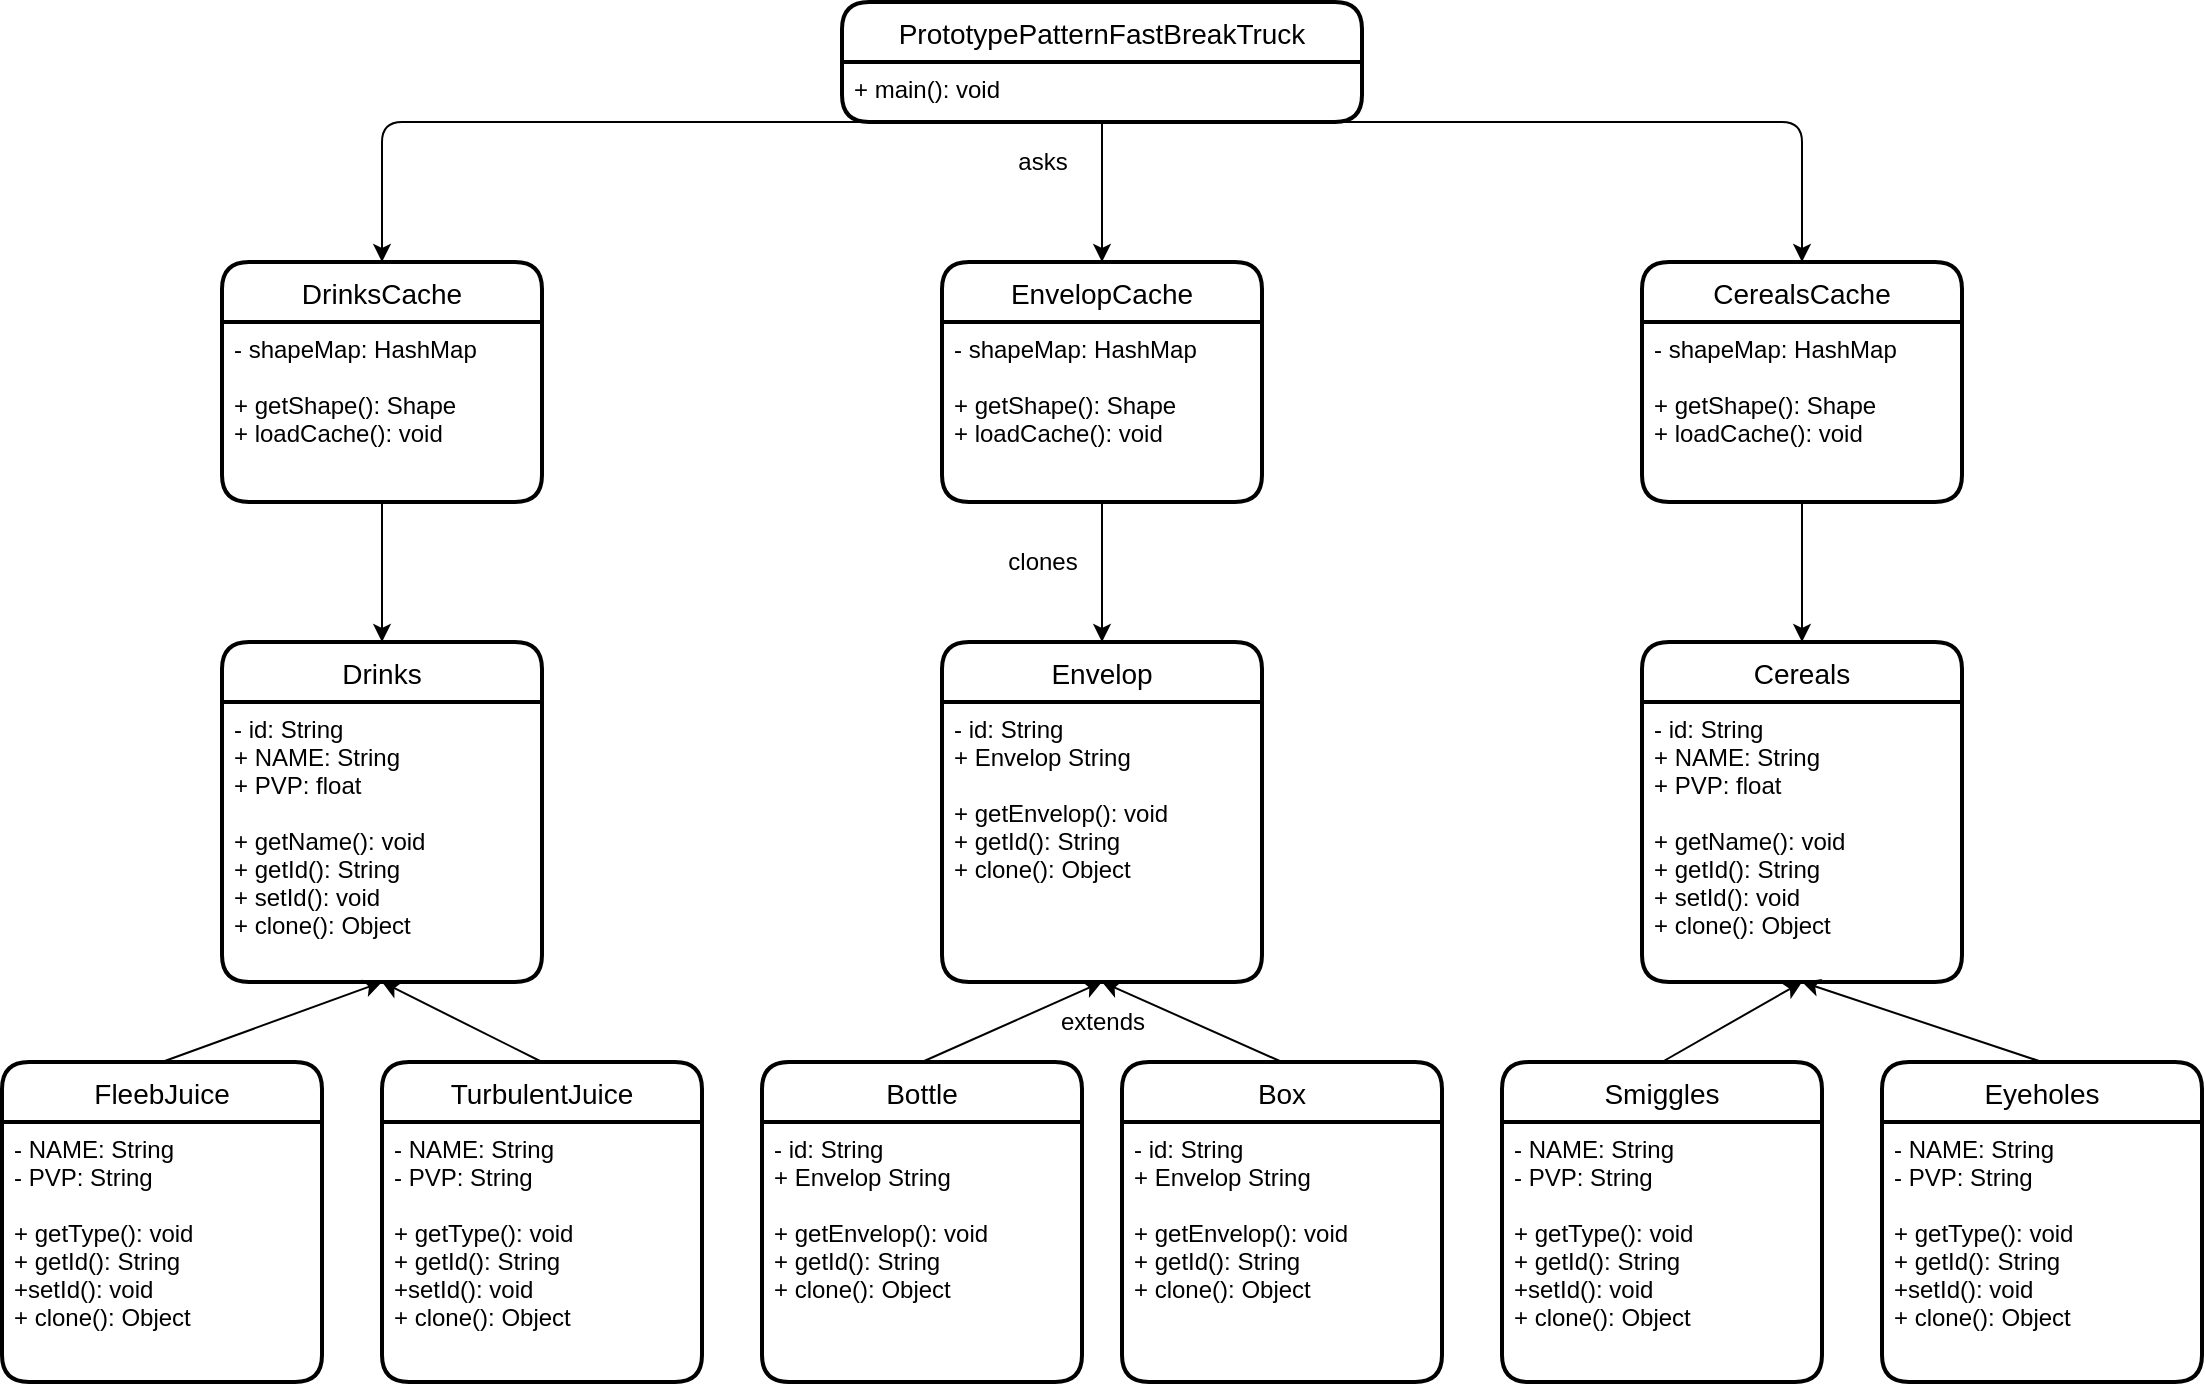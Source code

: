<mxfile version="14.6.9" type="device"><diagram id="s44Nr9fQpJmpX0wtcnT6" name="Page-1"><mxGraphModel dx="2523" dy="693" grid="1" gridSize="10" guides="1" tooltips="1" connect="1" arrows="1" fold="1" page="1" pageScale="1" pageWidth="827" pageHeight="1169" math="0" shadow="0"><root><mxCell id="0"/><mxCell id="1" parent="0"/><mxCell id="1PRWMchpOsbEpT42Jei2-1" value="TurbulentJuice" style="swimlane;childLayout=stackLayout;horizontal=1;startSize=30;horizontalStack=0;rounded=1;fontSize=14;fontStyle=0;strokeWidth=2;resizeParent=0;resizeLast=1;shadow=0;dashed=0;align=center;" vertex="1" parent="1"><mxGeometry x="-110" y="530" width="160" height="160" as="geometry"/></mxCell><mxCell id="1PRWMchpOsbEpT42Jei2-2" value="- NAME: String&#10;- PVP: String&#10;&#10;+ getType(): void&#10;+ getId(): String&#10;+setId(): void&#10;+ clone(): Object" style="align=left;strokeColor=none;fillColor=none;spacingLeft=4;fontSize=12;verticalAlign=top;resizable=0;rotatable=0;part=1;" vertex="1" parent="1PRWMchpOsbEpT42Jei2-1"><mxGeometry y="30" width="160" height="130" as="geometry"/></mxCell><mxCell id="1PRWMchpOsbEpT42Jei2-3" value="FleebJuice" style="swimlane;childLayout=stackLayout;horizontal=1;startSize=30;horizontalStack=0;rounded=1;fontSize=14;fontStyle=0;strokeWidth=2;resizeParent=0;resizeLast=1;shadow=0;dashed=0;align=center;" vertex="1" parent="1"><mxGeometry x="-300" y="530" width="160" height="160" as="geometry"/></mxCell><mxCell id="1PRWMchpOsbEpT42Jei2-4" value="- NAME: String&#10;- PVP: String&#10;&#10;+ getType(): void&#10;+ getId(): String&#10;+setId(): void&#10;+ clone(): Object" style="align=left;strokeColor=none;fillColor=none;spacingLeft=4;fontSize=12;verticalAlign=top;resizable=0;rotatable=0;part=1;" vertex="1" parent="1PRWMchpOsbEpT42Jei2-3"><mxGeometry y="30" width="160" height="130" as="geometry"/></mxCell><mxCell id="1PRWMchpOsbEpT42Jei2-5" value="Bottle" style="swimlane;childLayout=stackLayout;horizontal=1;startSize=30;horizontalStack=0;rounded=1;fontSize=14;fontStyle=0;strokeWidth=2;resizeParent=0;resizeLast=1;shadow=0;dashed=0;align=center;" vertex="1" parent="1"><mxGeometry x="80" y="530" width="160" height="160" as="geometry"/></mxCell><mxCell id="1PRWMchpOsbEpT42Jei2-6" value="- id: String&#10;+ Envelop String&#10;&#10;+ getEnvelop(): void&#10;+ getId(): String&#10;+ clone(): Object&#10;" style="align=left;strokeColor=none;fillColor=none;spacingLeft=4;fontSize=12;verticalAlign=top;resizable=0;rotatable=0;part=1;" vertex="1" parent="1PRWMchpOsbEpT42Jei2-5"><mxGeometry y="30" width="160" height="130" as="geometry"/></mxCell><mxCell id="1PRWMchpOsbEpT42Jei2-7" value="Box" style="swimlane;childLayout=stackLayout;horizontal=1;startSize=30;horizontalStack=0;rounded=1;fontSize=14;fontStyle=0;strokeWidth=2;resizeParent=0;resizeLast=1;shadow=0;dashed=0;align=center;" vertex="1" parent="1"><mxGeometry x="260" y="530" width="160" height="160" as="geometry"/></mxCell><mxCell id="1PRWMchpOsbEpT42Jei2-8" value="- id: String&#10;+ Envelop String&#10;&#10;+ getEnvelop(): void&#10;+ getId(): String&#10;+ clone(): Object&#10;" style="align=left;strokeColor=none;fillColor=none;spacingLeft=4;fontSize=12;verticalAlign=top;resizable=0;rotatable=0;part=1;" vertex="1" parent="1PRWMchpOsbEpT42Jei2-7"><mxGeometry y="30" width="160" height="130" as="geometry"/></mxCell><mxCell id="1PRWMchpOsbEpT42Jei2-9" value="Smiggles" style="swimlane;childLayout=stackLayout;horizontal=1;startSize=30;horizontalStack=0;rounded=1;fontSize=14;fontStyle=0;strokeWidth=2;resizeParent=0;resizeLast=1;shadow=0;dashed=0;align=center;" vertex="1" parent="1"><mxGeometry x="450" y="530" width="160" height="160" as="geometry"/></mxCell><mxCell id="1PRWMchpOsbEpT42Jei2-10" value="- NAME: String&#10;- PVP: String&#10;&#10;+ getType(): void&#10;+ getId(): String&#10;+setId(): void&#10;+ clone(): Object" style="align=left;strokeColor=none;fillColor=none;spacingLeft=4;fontSize=12;verticalAlign=top;resizable=0;rotatable=0;part=1;" vertex="1" parent="1PRWMchpOsbEpT42Jei2-9"><mxGeometry y="30" width="160" height="130" as="geometry"/></mxCell><mxCell id="1PRWMchpOsbEpT42Jei2-11" value="Eyeholes" style="swimlane;childLayout=stackLayout;horizontal=1;startSize=30;horizontalStack=0;rounded=1;fontSize=14;fontStyle=0;strokeWidth=2;resizeParent=0;resizeLast=1;shadow=0;dashed=0;align=center;" vertex="1" parent="1"><mxGeometry x="640" y="530" width="160" height="160" as="geometry"/></mxCell><mxCell id="1PRWMchpOsbEpT42Jei2-12" value="- NAME: String&#10;- PVP: String&#10;&#10;+ getType(): void&#10;+ getId(): String&#10;+setId(): void&#10;+ clone(): Object" style="align=left;strokeColor=none;fillColor=none;spacingLeft=4;fontSize=12;verticalAlign=top;resizable=0;rotatable=0;part=1;" vertex="1" parent="1PRWMchpOsbEpT42Jei2-11"><mxGeometry y="30" width="160" height="130" as="geometry"/></mxCell><mxCell id="1PRWMchpOsbEpT42Jei2-13" value="Drinks" style="swimlane;childLayout=stackLayout;horizontal=1;startSize=30;horizontalStack=0;rounded=1;fontSize=14;fontStyle=0;strokeWidth=2;resizeParent=0;resizeLast=1;shadow=0;dashed=0;align=center;" vertex="1" parent="1"><mxGeometry x="-190" y="320" width="160" height="170" as="geometry"/></mxCell><mxCell id="1PRWMchpOsbEpT42Jei2-14" value="- id: String&#10;+ NAME: String&#10;+ PVP: float&#10;&#10;+ getName(): void&#10;+ getId(): String&#10;+ setId(): void&#10;+ clone(): Object&#10;" style="align=left;strokeColor=none;fillColor=none;spacingLeft=4;fontSize=12;verticalAlign=top;resizable=0;rotatable=0;part=1;" vertex="1" parent="1PRWMchpOsbEpT42Jei2-13"><mxGeometry y="30" width="160" height="140" as="geometry"/></mxCell><mxCell id="1PRWMchpOsbEpT42Jei2-15" value="Envelop" style="swimlane;childLayout=stackLayout;horizontal=1;startSize=30;horizontalStack=0;rounded=1;fontSize=14;fontStyle=0;strokeWidth=2;resizeParent=0;resizeLast=1;shadow=0;dashed=0;align=center;" vertex="1" parent="1"><mxGeometry x="170" y="320" width="160" height="170" as="geometry"/></mxCell><mxCell id="1PRWMchpOsbEpT42Jei2-16" value="- id: String&#10;+ Envelop String&#10;&#10;+ getEnvelop(): void&#10;+ getId(): String&#10;+ clone(): Object&#10;" style="align=left;strokeColor=none;fillColor=none;spacingLeft=4;fontSize=12;verticalAlign=top;resizable=0;rotatable=0;part=1;" vertex="1" parent="1PRWMchpOsbEpT42Jei2-15"><mxGeometry y="30" width="160" height="140" as="geometry"/></mxCell><mxCell id="1PRWMchpOsbEpT42Jei2-17" value="Cereals" style="swimlane;childLayout=stackLayout;horizontal=1;startSize=30;horizontalStack=0;rounded=1;fontSize=14;fontStyle=0;strokeWidth=2;resizeParent=0;resizeLast=1;shadow=0;dashed=0;align=center;" vertex="1" parent="1"><mxGeometry x="520" y="320" width="160" height="170" as="geometry"/></mxCell><mxCell id="1PRWMchpOsbEpT42Jei2-18" value="- id: String&#10;+ NAME: String&#10;+ PVP: float&#10;&#10;+ getName(): void&#10;+ getId(): String&#10;+ setId(): void&#10;+ clone(): Object&#10;" style="align=left;strokeColor=none;fillColor=none;spacingLeft=4;fontSize=12;verticalAlign=top;resizable=0;rotatable=0;part=1;" vertex="1" parent="1PRWMchpOsbEpT42Jei2-17"><mxGeometry y="30" width="160" height="140" as="geometry"/></mxCell><mxCell id="1PRWMchpOsbEpT42Jei2-19" value="DrinksCache" style="swimlane;childLayout=stackLayout;horizontal=1;startSize=30;horizontalStack=0;rounded=1;fontSize=14;fontStyle=0;strokeWidth=2;resizeParent=0;resizeLast=1;shadow=0;dashed=0;align=center;" vertex="1" parent="1"><mxGeometry x="-190" y="130" width="160" height="120" as="geometry"/></mxCell><mxCell id="1PRWMchpOsbEpT42Jei2-20" value="- shapeMap: HashMap&#10;&#10;+ getShape(): Shape&#10;+ loadCache(): void" style="align=left;strokeColor=none;fillColor=none;spacingLeft=4;fontSize=12;verticalAlign=top;resizable=0;rotatable=0;part=1;" vertex="1" parent="1PRWMchpOsbEpT42Jei2-19"><mxGeometry y="30" width="160" height="90" as="geometry"/></mxCell><mxCell id="1PRWMchpOsbEpT42Jei2-21" value="EnvelopCache" style="swimlane;childLayout=stackLayout;horizontal=1;startSize=30;horizontalStack=0;rounded=1;fontSize=14;fontStyle=0;strokeWidth=2;resizeParent=0;resizeLast=1;shadow=0;dashed=0;align=center;" vertex="1" parent="1"><mxGeometry x="170" y="130" width="160" height="120" as="geometry"/></mxCell><mxCell id="1PRWMchpOsbEpT42Jei2-22" value="- shapeMap: HashMap&#10;&#10;+ getShape(): Shape&#10;+ loadCache(): void" style="align=left;strokeColor=none;fillColor=none;spacingLeft=4;fontSize=12;verticalAlign=top;resizable=0;rotatable=0;part=1;" vertex="1" parent="1PRWMchpOsbEpT42Jei2-21"><mxGeometry y="30" width="160" height="90" as="geometry"/></mxCell><mxCell id="1PRWMchpOsbEpT42Jei2-23" value="CerealsCache" style="swimlane;childLayout=stackLayout;horizontal=1;startSize=30;horizontalStack=0;rounded=1;fontSize=14;fontStyle=0;strokeWidth=2;resizeParent=0;resizeLast=1;shadow=0;dashed=0;align=center;" vertex="1" parent="1"><mxGeometry x="520" y="130" width="160" height="120" as="geometry"/></mxCell><mxCell id="1PRWMchpOsbEpT42Jei2-24" value="- shapeMap: HashMap&#10;&#10;+ getShape(): Shape&#10;+ loadCache(): void" style="align=left;strokeColor=none;fillColor=none;spacingLeft=4;fontSize=12;verticalAlign=top;resizable=0;rotatable=0;part=1;" vertex="1" parent="1PRWMchpOsbEpT42Jei2-23"><mxGeometry y="30" width="160" height="90" as="geometry"/></mxCell><mxCell id="1PRWMchpOsbEpT42Jei2-25" value="PrototypePatternFastBreakTruck" style="swimlane;childLayout=stackLayout;horizontal=1;startSize=30;horizontalStack=0;rounded=1;fontSize=14;fontStyle=0;strokeWidth=2;resizeParent=0;resizeLast=1;shadow=0;dashed=0;align=center;" vertex="1" parent="1"><mxGeometry x="120" width="260" height="60" as="geometry"/></mxCell><mxCell id="1PRWMchpOsbEpT42Jei2-26" value="+ main(): void" style="align=left;strokeColor=none;fillColor=none;spacingLeft=4;fontSize=12;verticalAlign=top;resizable=0;rotatable=0;part=1;" vertex="1" parent="1PRWMchpOsbEpT42Jei2-25"><mxGeometry y="30" width="260" height="30" as="geometry"/></mxCell><mxCell id="1PRWMchpOsbEpT42Jei2-31" value="" style="endArrow=classic;html=1;exitX=0.5;exitY=1;exitDx=0;exitDy=0;entryX=0.5;entryY=0;entryDx=0;entryDy=0;" edge="1" parent="1" source="1PRWMchpOsbEpT42Jei2-26" target="1PRWMchpOsbEpT42Jei2-21"><mxGeometry width="50" height="50" relative="1" as="geometry"><mxPoint x="380" y="380" as="sourcePoint"/><mxPoint x="430" y="330" as="targetPoint"/></mxGeometry></mxCell><mxCell id="1PRWMchpOsbEpT42Jei2-32" value="" style="endArrow=classic;html=1;exitX=0.5;exitY=1;exitDx=0;exitDy=0;entryX=0.5;entryY=0;entryDx=0;entryDy=0;" edge="1" parent="1" source="1PRWMchpOsbEpT42Jei2-26" target="1PRWMchpOsbEpT42Jei2-19"><mxGeometry width="50" height="50" relative="1" as="geometry"><mxPoint x="260.0" y="70" as="sourcePoint"/><mxPoint x="260.0" y="140" as="targetPoint"/><Array as="points"><mxPoint x="-110" y="60"/></Array></mxGeometry></mxCell><mxCell id="1PRWMchpOsbEpT42Jei2-33" value="" style="endArrow=classic;html=1;exitX=0.5;exitY=1;exitDx=0;exitDy=0;entryX=0.5;entryY=0;entryDx=0;entryDy=0;" edge="1" parent="1" source="1PRWMchpOsbEpT42Jei2-26" target="1PRWMchpOsbEpT42Jei2-23"><mxGeometry width="50" height="50" relative="1" as="geometry"><mxPoint x="270.0" y="80" as="sourcePoint"/><mxPoint x="270.0" y="150" as="targetPoint"/><Array as="points"><mxPoint x="600" y="60"/></Array></mxGeometry></mxCell><mxCell id="1PRWMchpOsbEpT42Jei2-34" value="" style="endArrow=classic;html=1;exitX=0.5;exitY=1;exitDx=0;exitDy=0;entryX=0.5;entryY=0;entryDx=0;entryDy=0;" edge="1" parent="1" source="1PRWMchpOsbEpT42Jei2-22" target="1PRWMchpOsbEpT42Jei2-15"><mxGeometry width="50" height="50" relative="1" as="geometry"><mxPoint x="280.0" y="90" as="sourcePoint"/><mxPoint x="280.0" y="160" as="targetPoint"/></mxGeometry></mxCell><mxCell id="1PRWMchpOsbEpT42Jei2-35" value="" style="endArrow=classic;html=1;exitX=0.5;exitY=1;exitDx=0;exitDy=0;entryX=0.5;entryY=0;entryDx=0;entryDy=0;" edge="1" parent="1" source="1PRWMchpOsbEpT42Jei2-20" target="1PRWMchpOsbEpT42Jei2-13"><mxGeometry width="50" height="50" relative="1" as="geometry"><mxPoint x="290.0" y="100" as="sourcePoint"/><mxPoint x="290.0" y="170" as="targetPoint"/></mxGeometry></mxCell><mxCell id="1PRWMchpOsbEpT42Jei2-36" value="" style="endArrow=classic;html=1;exitX=0.5;exitY=1;exitDx=0;exitDy=0;entryX=0.5;entryY=0;entryDx=0;entryDy=0;" edge="1" parent="1" source="1PRWMchpOsbEpT42Jei2-24" target="1PRWMchpOsbEpT42Jei2-17"><mxGeometry width="50" height="50" relative="1" as="geometry"><mxPoint x="300.0" y="110" as="sourcePoint"/><mxPoint x="300.0" y="180" as="targetPoint"/></mxGeometry></mxCell><mxCell id="1PRWMchpOsbEpT42Jei2-37" value="" style="endArrow=classic;html=1;exitX=0.5;exitY=0;exitDx=0;exitDy=0;entryX=0.5;entryY=1;entryDx=0;entryDy=0;" edge="1" parent="1" source="1PRWMchpOsbEpT42Jei2-11" target="1PRWMchpOsbEpT42Jei2-18"><mxGeometry width="50" height="50" relative="1" as="geometry"><mxPoint x="310.0" y="120" as="sourcePoint"/><mxPoint x="710" y="450" as="targetPoint"/></mxGeometry></mxCell><mxCell id="1PRWMchpOsbEpT42Jei2-38" value="" style="endArrow=classic;html=1;entryX=0.5;entryY=1;entryDx=0;entryDy=0;exitX=0.5;exitY=0;exitDx=0;exitDy=0;" edge="1" parent="1" source="1PRWMchpOsbEpT42Jei2-9" target="1PRWMchpOsbEpT42Jei2-18"><mxGeometry width="50" height="50" relative="1" as="geometry"><mxPoint x="440" y="460" as="sourcePoint"/><mxPoint x="320.0" y="200" as="targetPoint"/></mxGeometry></mxCell><mxCell id="1PRWMchpOsbEpT42Jei2-39" value="" style="endArrow=classic;html=1;exitX=0.5;exitY=0;exitDx=0;exitDy=0;entryX=0.5;entryY=1;entryDx=0;entryDy=0;" edge="1" parent="1" source="1PRWMchpOsbEpT42Jei2-7" target="1PRWMchpOsbEpT42Jei2-16"><mxGeometry width="50" height="50" relative="1" as="geometry"><mxPoint x="610.0" y="500" as="sourcePoint"/><mxPoint x="380" y="420" as="targetPoint"/></mxGeometry></mxCell><mxCell id="1PRWMchpOsbEpT42Jei2-41" value="" style="endArrow=classic;html=1;exitX=0.5;exitY=0;exitDx=0;exitDy=0;entryX=0.5;entryY=1;entryDx=0;entryDy=0;" edge="1" parent="1" source="1PRWMchpOsbEpT42Jei2-5" target="1PRWMchpOsbEpT42Jei2-16"><mxGeometry width="50" height="50" relative="1" as="geometry"><mxPoint x="620.0" y="510" as="sourcePoint"/><mxPoint x="130" y="440" as="targetPoint"/></mxGeometry></mxCell><mxCell id="1PRWMchpOsbEpT42Jei2-42" value="" style="endArrow=classic;html=1;exitX=0.5;exitY=0;exitDx=0;exitDy=0;entryX=0.5;entryY=1;entryDx=0;entryDy=0;" edge="1" parent="1" source="1PRWMchpOsbEpT42Jei2-1" target="1PRWMchpOsbEpT42Jei2-14"><mxGeometry width="50" height="50" relative="1" as="geometry"><mxPoint x="630.0" y="520" as="sourcePoint"/><mxPoint x="30" y="470" as="targetPoint"/></mxGeometry></mxCell><mxCell id="1PRWMchpOsbEpT42Jei2-43" value="" style="endArrow=classic;html=1;entryX=0.5;entryY=1;entryDx=0;entryDy=0;exitX=0.5;exitY=0;exitDx=0;exitDy=0;" edge="1" parent="1" source="1PRWMchpOsbEpT42Jei2-3" target="1PRWMchpOsbEpT42Jei2-14"><mxGeometry width="50" height="50" relative="1" as="geometry"><mxPoint x="-250" y="490" as="sourcePoint"/><mxPoint x="560.0" y="590" as="targetPoint"/></mxGeometry></mxCell><mxCell id="1PRWMchpOsbEpT42Jei2-44" value="asks" style="text;html=1;align=center;verticalAlign=middle;resizable=0;points=[];autosize=1;strokeColor=none;rotation=0;" vertex="1" parent="1"><mxGeometry x="200" y="70" width="40" height="20" as="geometry"/></mxCell><mxCell id="1PRWMchpOsbEpT42Jei2-48" value="clones" style="text;html=1;align=center;verticalAlign=middle;resizable=0;points=[];autosize=1;strokeColor=none;" vertex="1" parent="1"><mxGeometry x="195" y="270" width="50" height="20" as="geometry"/></mxCell><mxCell id="1PRWMchpOsbEpT42Jei2-49" value="extends" style="text;html=1;align=center;verticalAlign=middle;resizable=0;points=[];autosize=1;strokeColor=none;" vertex="1" parent="1"><mxGeometry x="220" y="500" width="60" height="20" as="geometry"/></mxCell></root></mxGraphModel></diagram></mxfile>
